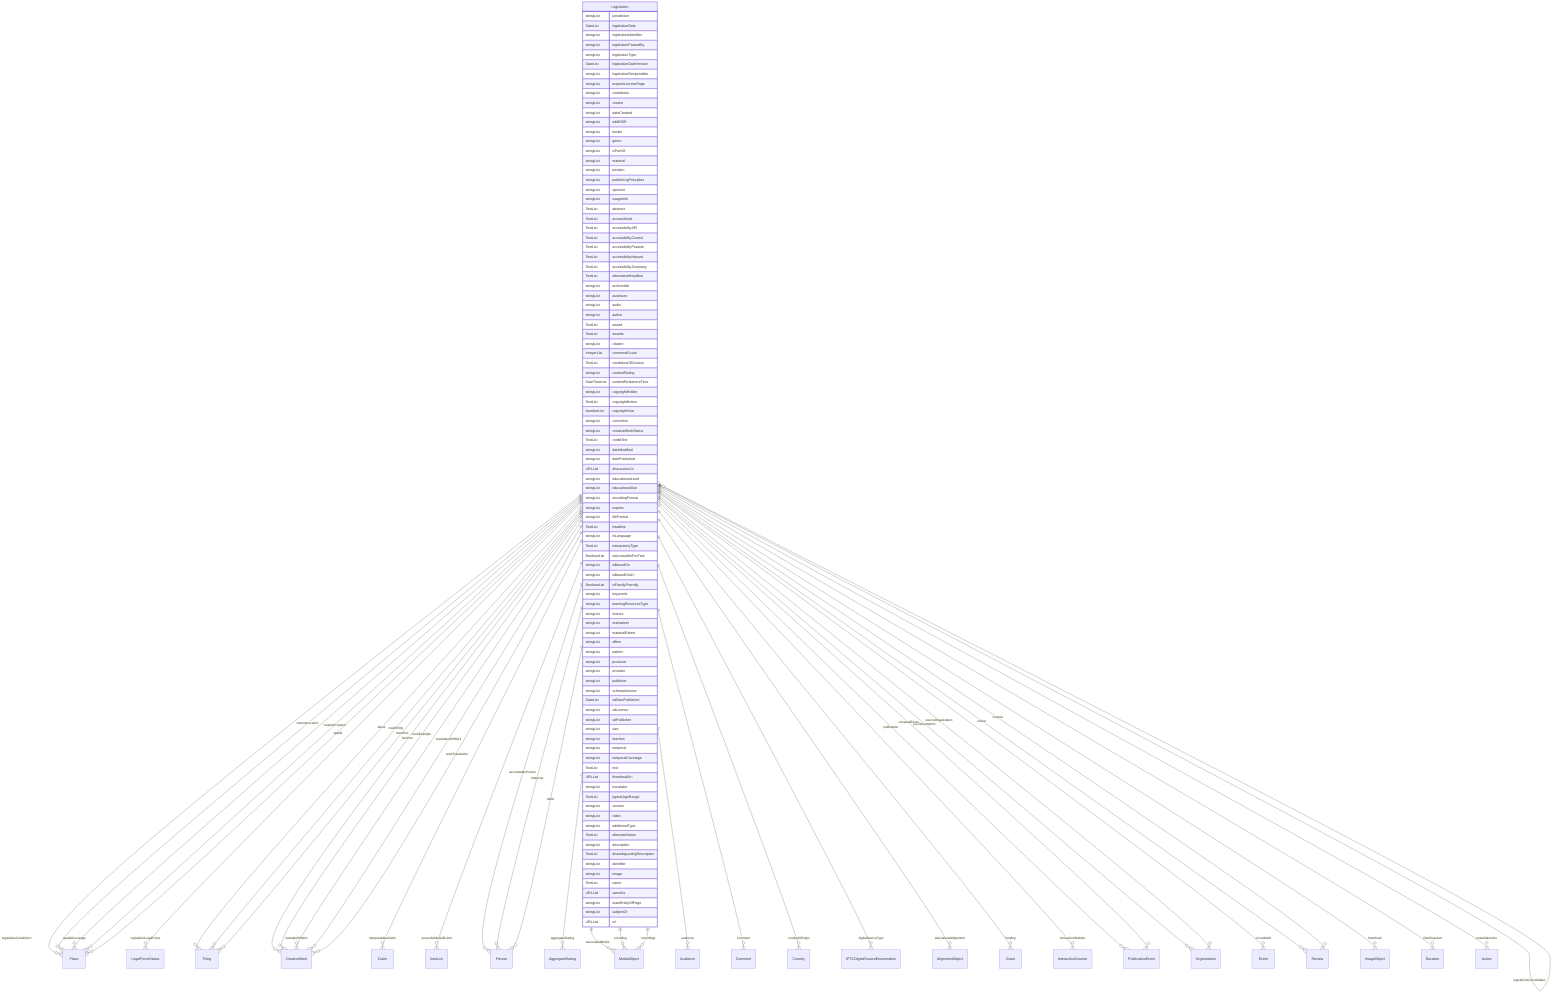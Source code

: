 erDiagram
Legislation {
    stringList jurisdiction  
    DateList legislationDate  
    stringList legislationIdentifier  
    stringList legislationPassedBy  
    stringList legislationType  
    DateList legislationDateVersion  
    stringList legislationResponsible  
    stringList acquireLicensePage  
    stringList contributor  
    stringList creator  
    stringList dateCreated  
    stringList editEIDR  
    stringList funder  
    stringList genre  
    stringList isPartOf  
    stringList material  
    stringList position  
    stringList publishingPrinciples  
    stringList sponsor  
    stringList usageInfo  
    TextList abstract  
    TextList accessMode  
    TextList accessibilityAPI  
    TextList accessibilityControl  
    TextList accessibilityFeature  
    TextList accessibilityHazard  
    TextList accessibilitySummary  
    TextList alternativeHeadline  
    stringList archivedAt  
    stringList assesses  
    stringList audio  
    stringList author  
    TextList award  
    TextList awards  
    stringList citation  
    IntegerList commentCount  
    TextList conditionsOfAccess  
    stringList contentRating  
    DateTimeList contentReferenceTime  
    stringList copyrightHolder  
    TextList copyrightNotice  
    NumberList copyrightYear  
    stringList correction  
    stringList creativeWorkStatus  
    TextList creditText  
    stringList dateModified  
    stringList datePublished  
    URLList discussionUrl  
    stringList educationalLevel  
    stringList educationalUse  
    stringList encodingFormat  
    stringList expires  
    stringList fileFormat  
    TextList headline  
    stringList inLanguage  
    TextList interactivityType  
    BooleanList isAccessibleForFree  
    stringList isBasedOn  
    stringList isBasedOnUrl  
    BooleanList isFamilyFriendly  
    stringList keywords  
    stringList learningResourceType  
    stringList license  
    stringList maintainer  
    stringList materialExtent  
    stringList offers  
    stringList pattern  
    stringList producer  
    stringList provider  
    stringList publisher  
    stringList schemaVersion  
    DateList sdDatePublished  
    stringList sdLicense  
    stringList sdPublisher  
    stringList size  
    stringList teaches  
    stringList temporal  
    stringList temporalCoverage  
    TextList text  
    URLList thumbnailUrl  
    stringList translator  
    TextList typicalAgeRange  
    stringList version  
    stringList video  
    stringList additionalType  
    TextList alternateName  
    stringList description  
    TextList disambiguatingDescription  
    stringList identifier  
    stringList image  
    TextList name  
    URLList sameAs  
    stringList mainEntityOfPage  
    stringList subjectOf  
    URLList url  
}

Legislation ||--}o Legislation : "legislationApplies"
Legislation ||--}o Place : "legislationJurisdiction"
Legislation ||--}o Legislation : "legislationTransposes"
Legislation ||--}o Legislation : "legislationChanges"
Legislation ||--}o Legislation : "legislationConsolidates"
Legislation ||--}o LegalForceStatus : "legislationLegalForce"
Legislation ||--}o Thing : "about"
Legislation ||--}o Place : "contentLocation"
Legislation ||--}o CreativeWork : "hasPart"
Legislation ||--}o Claim : "interpretedAsClaim"
Legislation ||--}o Thing : "mainEntity"
Legislation ||--}o Place : "spatialCoverage"
Legislation ||--}o CreativeWork : "workExample"
Legislation ||--}o ItemList : "accessModeSufficient"
Legislation ||--}o Person : "accountablePerson"
Legislation ||--}o AggregateRating : "aggregateRating"
Legislation ||--}o MediaObject : "associatedMedia"
Legislation ||--}o Audience : "audience"
Legislation ||--}o Person : "character"
Legislation ||--}o Comment : "comment"
Legislation ||--}o Country : "countryOfOrigin"
Legislation ||--}o IPTCDigitalSourceEnumeration : "digitalSourceType"
Legislation ||--}o Person : "editor"
Legislation ||--}o AlignmentObject : "educationalAlignment"
Legislation ||--}o MediaObject : "encoding"
Legislation ||--}o MediaObject : "encodings"
Legislation ||--}o CreativeWork : "exampleOfWork"
Legislation ||--}o Grant : "funding"
Legislation ||--}o InteractionCounter : "interactionStatistic"
Legislation ||--}o Place : "locationCreated"
Legislation ||--}o Thing : "mentions"
Legislation ||--}o PublicationEvent : "publication"
Legislation ||--}o Organization : "publisherImprint"
Legislation ||--}o Event : "recordedAt"
Legislation ||--}o PublicationEvent : "releasedEvent"
Legislation ||--}o Review : "review"
Legislation ||--}o Review : "reviews"
Legislation ||--}o Organization : "sourceOrganization"
Legislation ||--}o Place : "spatial"
Legislation ||--}o ImageObject : "thumbnail"
Legislation ||--}o Duration : "timeRequired"
Legislation ||--}o CreativeWork : "translationOfWork"
Legislation ||--}o CreativeWork : "workTranslation"
Legislation ||--}o Action : "potentialAction"